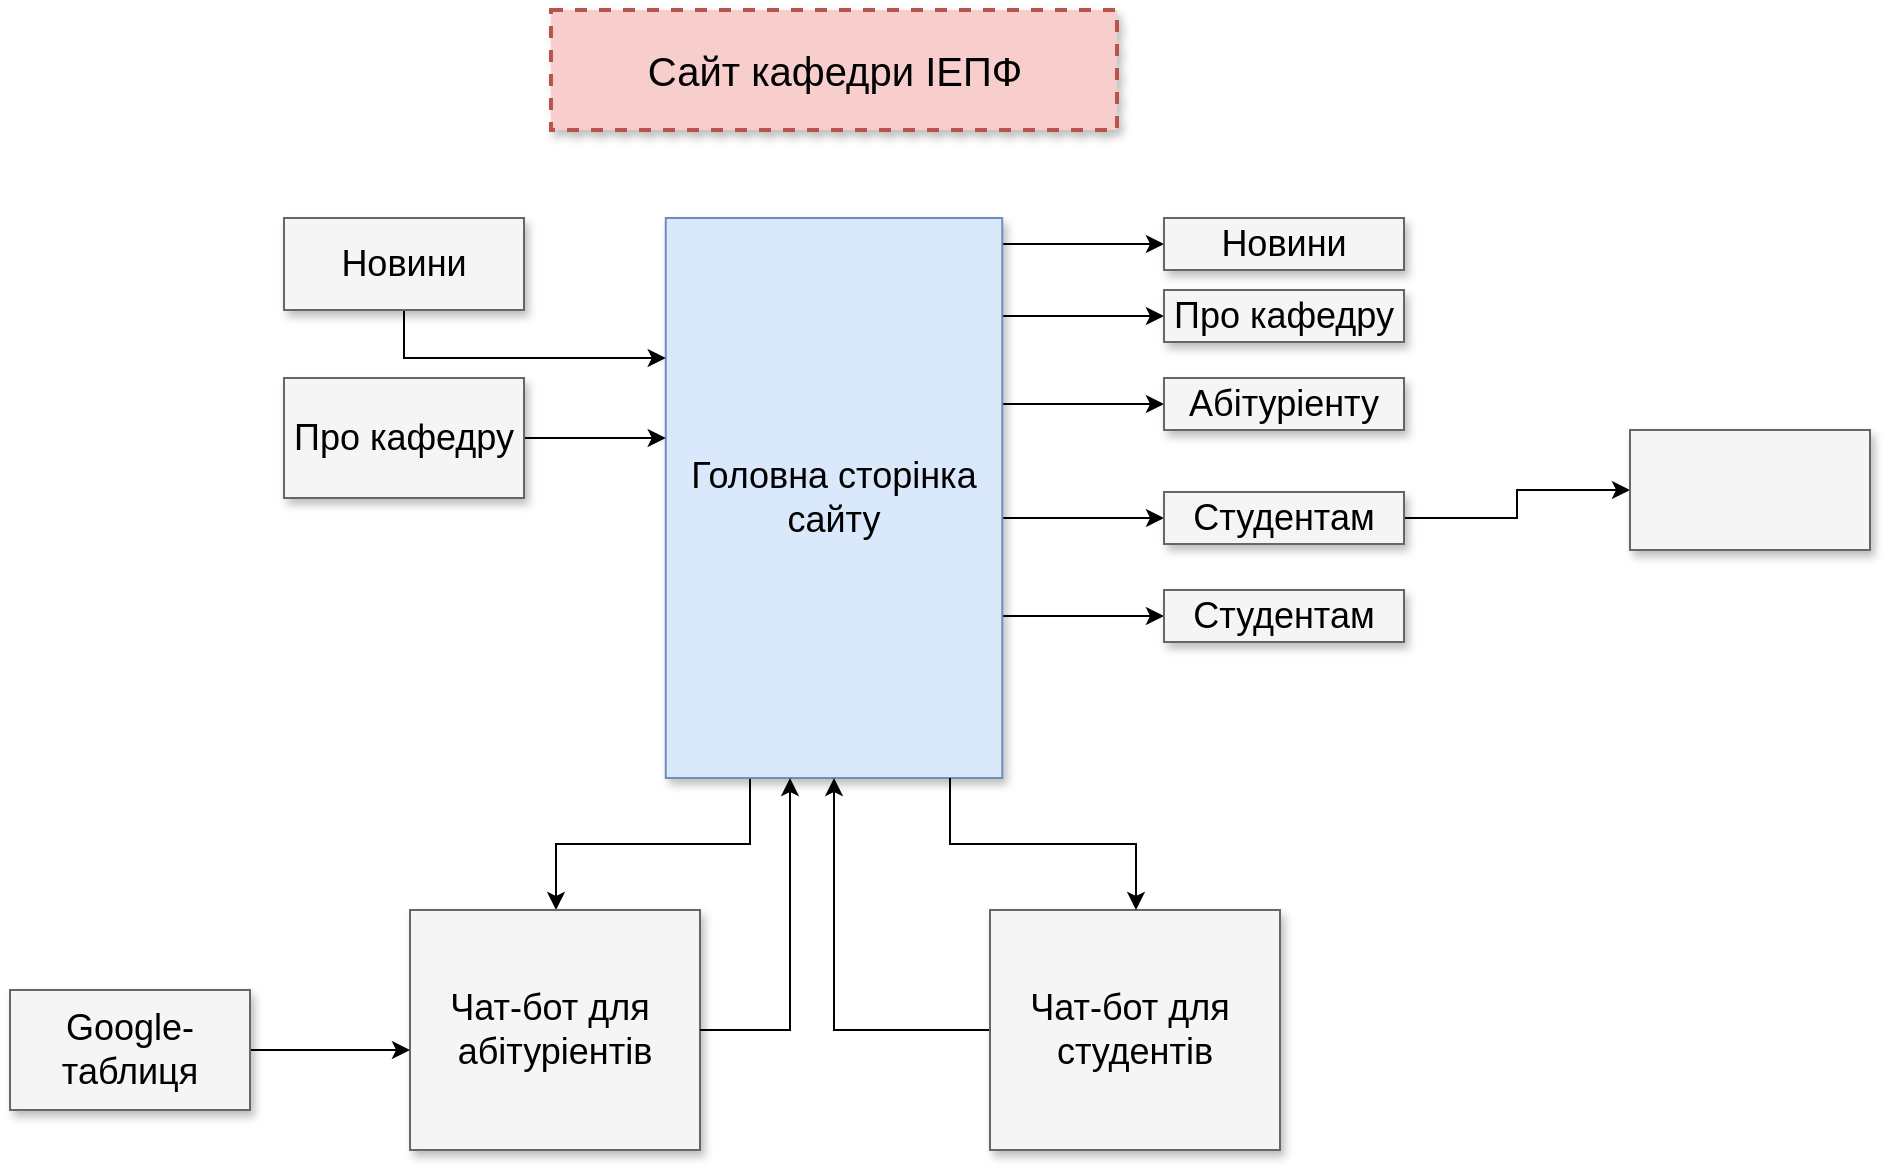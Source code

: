 <mxfile version="14.5.7" type="github">
  <diagram name="Page-1" id="90a13364-a465-7bf4-72fc-28e22215d7a0">
    <mxGraphModel dx="1422" dy="738" grid="1" gridSize="10" guides="1" tooltips="1" connect="1" arrows="1" fold="1" page="1" pageScale="1.5" pageWidth="1169" pageHeight="826" background="#ffffff" math="0" shadow="0">
      <root>
        <mxCell id="0" style=";html=1;" />
        <mxCell id="1" style=";html=1;" parent="0" />
        <mxCell id="3a17f1ce550125da-1" value="Сайт кафедри ІЕПФ" style="whiteSpace=wrap;html=1;shadow=1;fontSize=20;fillColor=#f8cecc;strokeColor=#b85450;strokeWidth=2;dashed=1;" parent="1" vertex="1">
          <mxGeometry x="730.5" y="340" width="283" height="60" as="geometry" />
        </mxCell>
        <mxCell id="3a17f1ce550125da-13" style="edgeStyle=elbowEdgeStyle;rounded=0;html=1;startArrow=none;startFill=0;jettySize=auto;orthogonalLoop=1;fontSize=18;elbow=vertical;" parent="1" source="3a17f1ce550125da-2" target="3a17f1ce550125da-4" edge="1">
          <mxGeometry relative="1" as="geometry" />
        </mxCell>
        <mxCell id="3a17f1ce550125da-14" style="edgeStyle=elbowEdgeStyle;rounded=0;html=1;startArrow=none;startFill=0;jettySize=auto;orthogonalLoop=1;fontSize=18;elbow=vertical;" parent="1" source="3a17f1ce550125da-2" target="3a17f1ce550125da-5" edge="1">
          <mxGeometry relative="1" as="geometry" />
        </mxCell>
        <mxCell id="3a17f1ce550125da-15" style="edgeStyle=elbowEdgeStyle;rounded=0;html=1;startArrow=none;startFill=0;jettySize=auto;orthogonalLoop=1;fontSize=18;elbow=vertical;" parent="1" source="3a17f1ce550125da-2" target="3a17f1ce550125da-6" edge="1">
          <mxGeometry relative="1" as="geometry" />
        </mxCell>
        <mxCell id="3a17f1ce550125da-16" style="edgeStyle=elbowEdgeStyle;rounded=0;html=1;startArrow=none;startFill=0;jettySize=auto;orthogonalLoop=1;fontSize=18;elbow=vertical;" parent="1" source="3a17f1ce550125da-2" target="3a17f1ce550125da-7" edge="1">
          <mxGeometry relative="1" as="geometry" />
        </mxCell>
        <mxCell id="n20Y_BqMbSWtt4PbMhdc-9" style="edgeStyle=orthogonalEdgeStyle;rounded=0;sketch=0;orthogonalLoop=1;jettySize=auto;html=1;entryX=0;entryY=0.5;entryDx=0;entryDy=0;" edge="1" parent="1" source="3a17f1ce550125da-2" target="n20Y_BqMbSWtt4PbMhdc-6">
          <mxGeometry relative="1" as="geometry">
            <Array as="points">
              <mxPoint x="980" y="643" />
              <mxPoint x="980" y="643" />
            </Array>
          </mxGeometry>
        </mxCell>
        <mxCell id="n20Y_BqMbSWtt4PbMhdc-17" style="edgeStyle=orthogonalEdgeStyle;rounded=0;sketch=0;orthogonalLoop=1;jettySize=auto;html=1;" edge="1" parent="1" source="3a17f1ce550125da-2" target="3a17f1ce550125da-10">
          <mxGeometry relative="1" as="geometry">
            <Array as="points">
              <mxPoint x="830" y="757" />
              <mxPoint x="733" y="757" />
            </Array>
          </mxGeometry>
        </mxCell>
        <mxCell id="3a17f1ce550125da-2" value="Головна сторінка сайту" style="whiteSpace=wrap;html=1;shadow=1;fontSize=18;fillColor=#dae8fc;strokeColor=#6c8ebf;" parent="1" vertex="1">
          <mxGeometry x="787.88" y="444" width="168.25" height="280" as="geometry" />
        </mxCell>
        <mxCell id="3a17f1ce550125da-4" value="Новини" style="whiteSpace=wrap;html=1;shadow=1;fontSize=18;fillColor=#f5f5f5;strokeColor=#666666;" parent="1" vertex="1">
          <mxGeometry x="1037" y="444" width="120" height="26" as="geometry" />
        </mxCell>
        <mxCell id="3a17f1ce550125da-5" value="Про кафедру" style="whiteSpace=wrap;html=1;shadow=1;fontSize=18;fillColor=#f5f5f5;strokeColor=#666666;" parent="1" vertex="1">
          <mxGeometry x="1037" y="480" width="120" height="26" as="geometry" />
        </mxCell>
        <mxCell id="3a17f1ce550125da-6" value="Абітуріенту" style="whiteSpace=wrap;html=1;shadow=1;fontSize=18;fillColor=#f5f5f5;strokeColor=#666666;" parent="1" vertex="1">
          <mxGeometry x="1037" y="524" width="120" height="26" as="geometry" />
        </mxCell>
        <mxCell id="n20Y_BqMbSWtt4PbMhdc-3" value="" style="edgeStyle=orthogonalEdgeStyle;rounded=0;orthogonalLoop=1;jettySize=auto;html=1;" edge="1" parent="1" source="3a17f1ce550125da-7" target="n20Y_BqMbSWtt4PbMhdc-2">
          <mxGeometry relative="1" as="geometry" />
        </mxCell>
        <mxCell id="3a17f1ce550125da-7" value="Студентам" style="whiteSpace=wrap;html=1;shadow=1;fontSize=18;fillColor=#f5f5f5;strokeColor=#666666;" parent="1" vertex="1">
          <mxGeometry x="1037" y="581" width="120" height="26" as="geometry" />
        </mxCell>
        <mxCell id="3a17f1ce550125da-20" style="edgeStyle=elbowEdgeStyle;rounded=0;html=1;startArrow=none;startFill=0;jettySize=auto;orthogonalLoop=1;fontSize=18;elbow=vertical;" parent="1" source="3a17f1ce550125da-8" target="3a17f1ce550125da-2" edge="1">
          <mxGeometry relative="1" as="geometry">
            <Array as="points">
              <mxPoint x="757" y="514" />
            </Array>
          </mxGeometry>
        </mxCell>
        <mxCell id="3a17f1ce550125da-8" value="Новини" style="whiteSpace=wrap;html=1;shadow=1;fontSize=18;fillColor=#f5f5f5;strokeColor=#666666;" parent="1" vertex="1">
          <mxGeometry x="597" y="444" width="120" height="46" as="geometry" />
        </mxCell>
        <mxCell id="3a17f1ce550125da-21" style="edgeStyle=elbowEdgeStyle;rounded=0;html=1;startArrow=none;startFill=0;jettySize=auto;orthogonalLoop=1;fontSize=18;elbow=vertical;" parent="1" source="3a17f1ce550125da-9" target="3a17f1ce550125da-2" edge="1">
          <mxGeometry relative="1" as="geometry" />
        </mxCell>
        <mxCell id="3a17f1ce550125da-9" value="Про кафедру" style="whiteSpace=wrap;html=1;shadow=1;fontSize=18;fillColor=#f5f5f5;strokeColor=#666666;" parent="1" vertex="1">
          <mxGeometry x="597" y="524" width="120" height="60" as="geometry" />
        </mxCell>
        <mxCell id="3a17f1ce550125da-10" value="Чат-бот для&amp;nbsp;&lt;br&gt;абітуріентів" style="whiteSpace=wrap;html=1;shadow=1;fontSize=18;fillColor=#f5f5f5;strokeColor=#666666;" parent="1" vertex="1">
          <mxGeometry x="660" y="790" width="145" height="120" as="geometry" />
        </mxCell>
        <mxCell id="3a17f1ce550125da-18" style="edgeStyle=elbowEdgeStyle;rounded=0;html=1;startArrow=none;startFill=0;jettySize=auto;orthogonalLoop=1;fontSize=18;elbow=vertical;" parent="1" source="3a17f1ce550125da-11" target="3a17f1ce550125da-10" edge="1">
          <mxGeometry relative="1" as="geometry" />
        </mxCell>
        <mxCell id="3a17f1ce550125da-11" value="Google-таблиця" style="whiteSpace=wrap;html=1;shadow=1;fontSize=18;fillColor=#f5f5f5;strokeColor=#666666;" parent="1" vertex="1">
          <mxGeometry x="460" y="830" width="120" height="60" as="geometry" />
        </mxCell>
        <mxCell id="3a17f1ce550125da-22" style="edgeStyle=elbowEdgeStyle;rounded=0;html=1;startArrow=none;startFill=0;jettySize=auto;orthogonalLoop=1;fontSize=18;" parent="1" source="3a17f1ce550125da-10" target="3a17f1ce550125da-2" edge="1">
          <mxGeometry relative="1" as="geometry">
            <mxPoint x="937" y="784" as="sourcePoint" />
            <mxPoint x="937" y="744" as="targetPoint" />
            <Array as="points">
              <mxPoint x="850" y="760" />
              <mxPoint x="890" y="754" />
              <mxPoint x="927" y="754" />
              <mxPoint x="907" y="754" />
            </Array>
          </mxGeometry>
        </mxCell>
        <mxCell id="n20Y_BqMbSWtt4PbMhdc-2" value="" style="whiteSpace=wrap;html=1;shadow=1;fontSize=18;strokeColor=#666666;fillColor=#f5f5f5;" vertex="1" parent="1">
          <mxGeometry x="1270" y="550" width="120" height="60" as="geometry" />
        </mxCell>
        <mxCell id="n20Y_BqMbSWtt4PbMhdc-6" value="Студентам" style="whiteSpace=wrap;html=1;shadow=1;fontSize=18;fillColor=#f5f5f5;strokeColor=#666666;" vertex="1" parent="1">
          <mxGeometry x="1037" y="630" width="120" height="26" as="geometry" />
        </mxCell>
        <mxCell id="n20Y_BqMbSWtt4PbMhdc-18" style="edgeStyle=orthogonalEdgeStyle;rounded=0;sketch=0;orthogonalLoop=1;jettySize=auto;html=1;entryX=0.5;entryY=1;entryDx=0;entryDy=0;" edge="1" parent="1" source="n20Y_BqMbSWtt4PbMhdc-10" target="3a17f1ce550125da-2">
          <mxGeometry relative="1" as="geometry">
            <Array as="points">
              <mxPoint x="872" y="850" />
            </Array>
          </mxGeometry>
        </mxCell>
        <mxCell id="n20Y_BqMbSWtt4PbMhdc-10" value="Чат-бот для&amp;nbsp;&lt;br&gt;студентів" style="whiteSpace=wrap;html=1;shadow=1;fontSize=18;fillColor=#f5f5f5;strokeColor=#666666;" vertex="1" parent="1">
          <mxGeometry x="950" y="790" width="145" height="120" as="geometry" />
        </mxCell>
        <mxCell id="n20Y_BqMbSWtt4PbMhdc-13" style="edgeStyle=orthogonalEdgeStyle;rounded=0;sketch=0;orthogonalLoop=1;jettySize=auto;html=1;" edge="1" parent="1" source="3a17f1ce550125da-2" target="n20Y_BqMbSWtt4PbMhdc-10">
          <mxGeometry relative="1" as="geometry">
            <mxPoint x="850" y="740" as="sourcePoint" />
            <Array as="points">
              <mxPoint x="930" y="757" />
              <mxPoint x="1023" y="757" />
            </Array>
          </mxGeometry>
        </mxCell>
      </root>
    </mxGraphModel>
  </diagram>
</mxfile>
